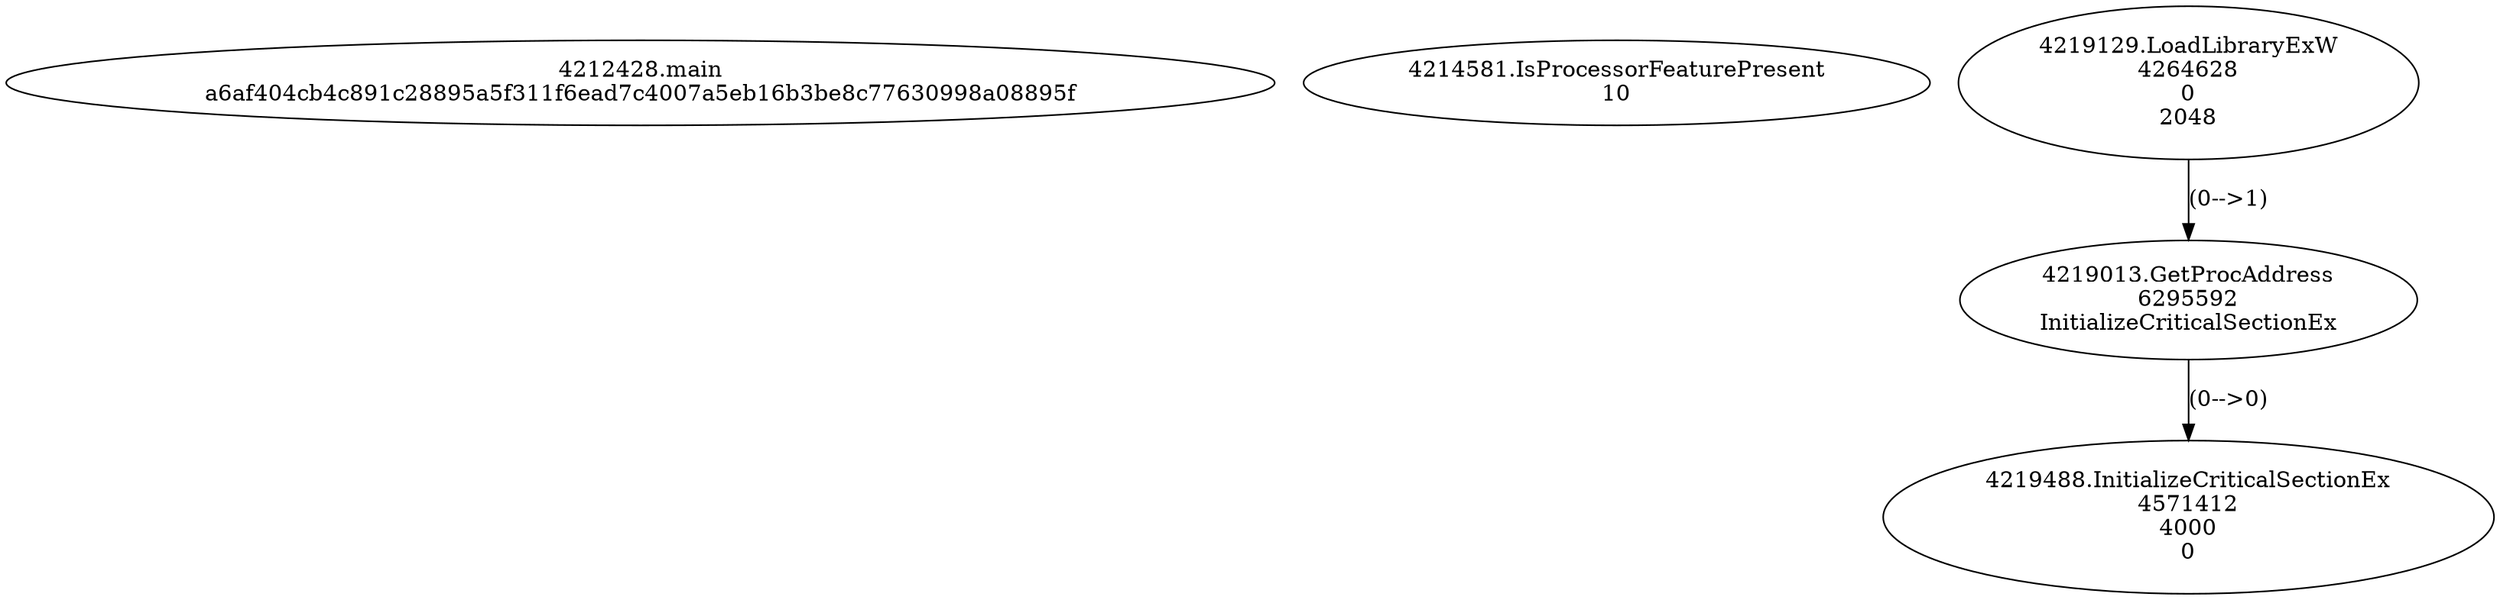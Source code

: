 // Global SCDG with merge call
digraph {
	0 [label="4212428.main
a6af404cb4c891c28895a5f311f6ead7c4007a5eb16b3be8c77630998a08895f"]
	1 [label="4214581.IsProcessorFeaturePresent
10"]
	2 [label="4219129.LoadLibraryExW
4264628
0
2048"]
	3 [label="4219013.GetProcAddress
6295592
InitializeCriticalSectionEx"]
	2 -> 3 [label="(0-->1)"]
	4 [label="4219488.InitializeCriticalSectionEx
4571412
4000
0"]
	3 -> 4 [label="(0-->0)"]
}
